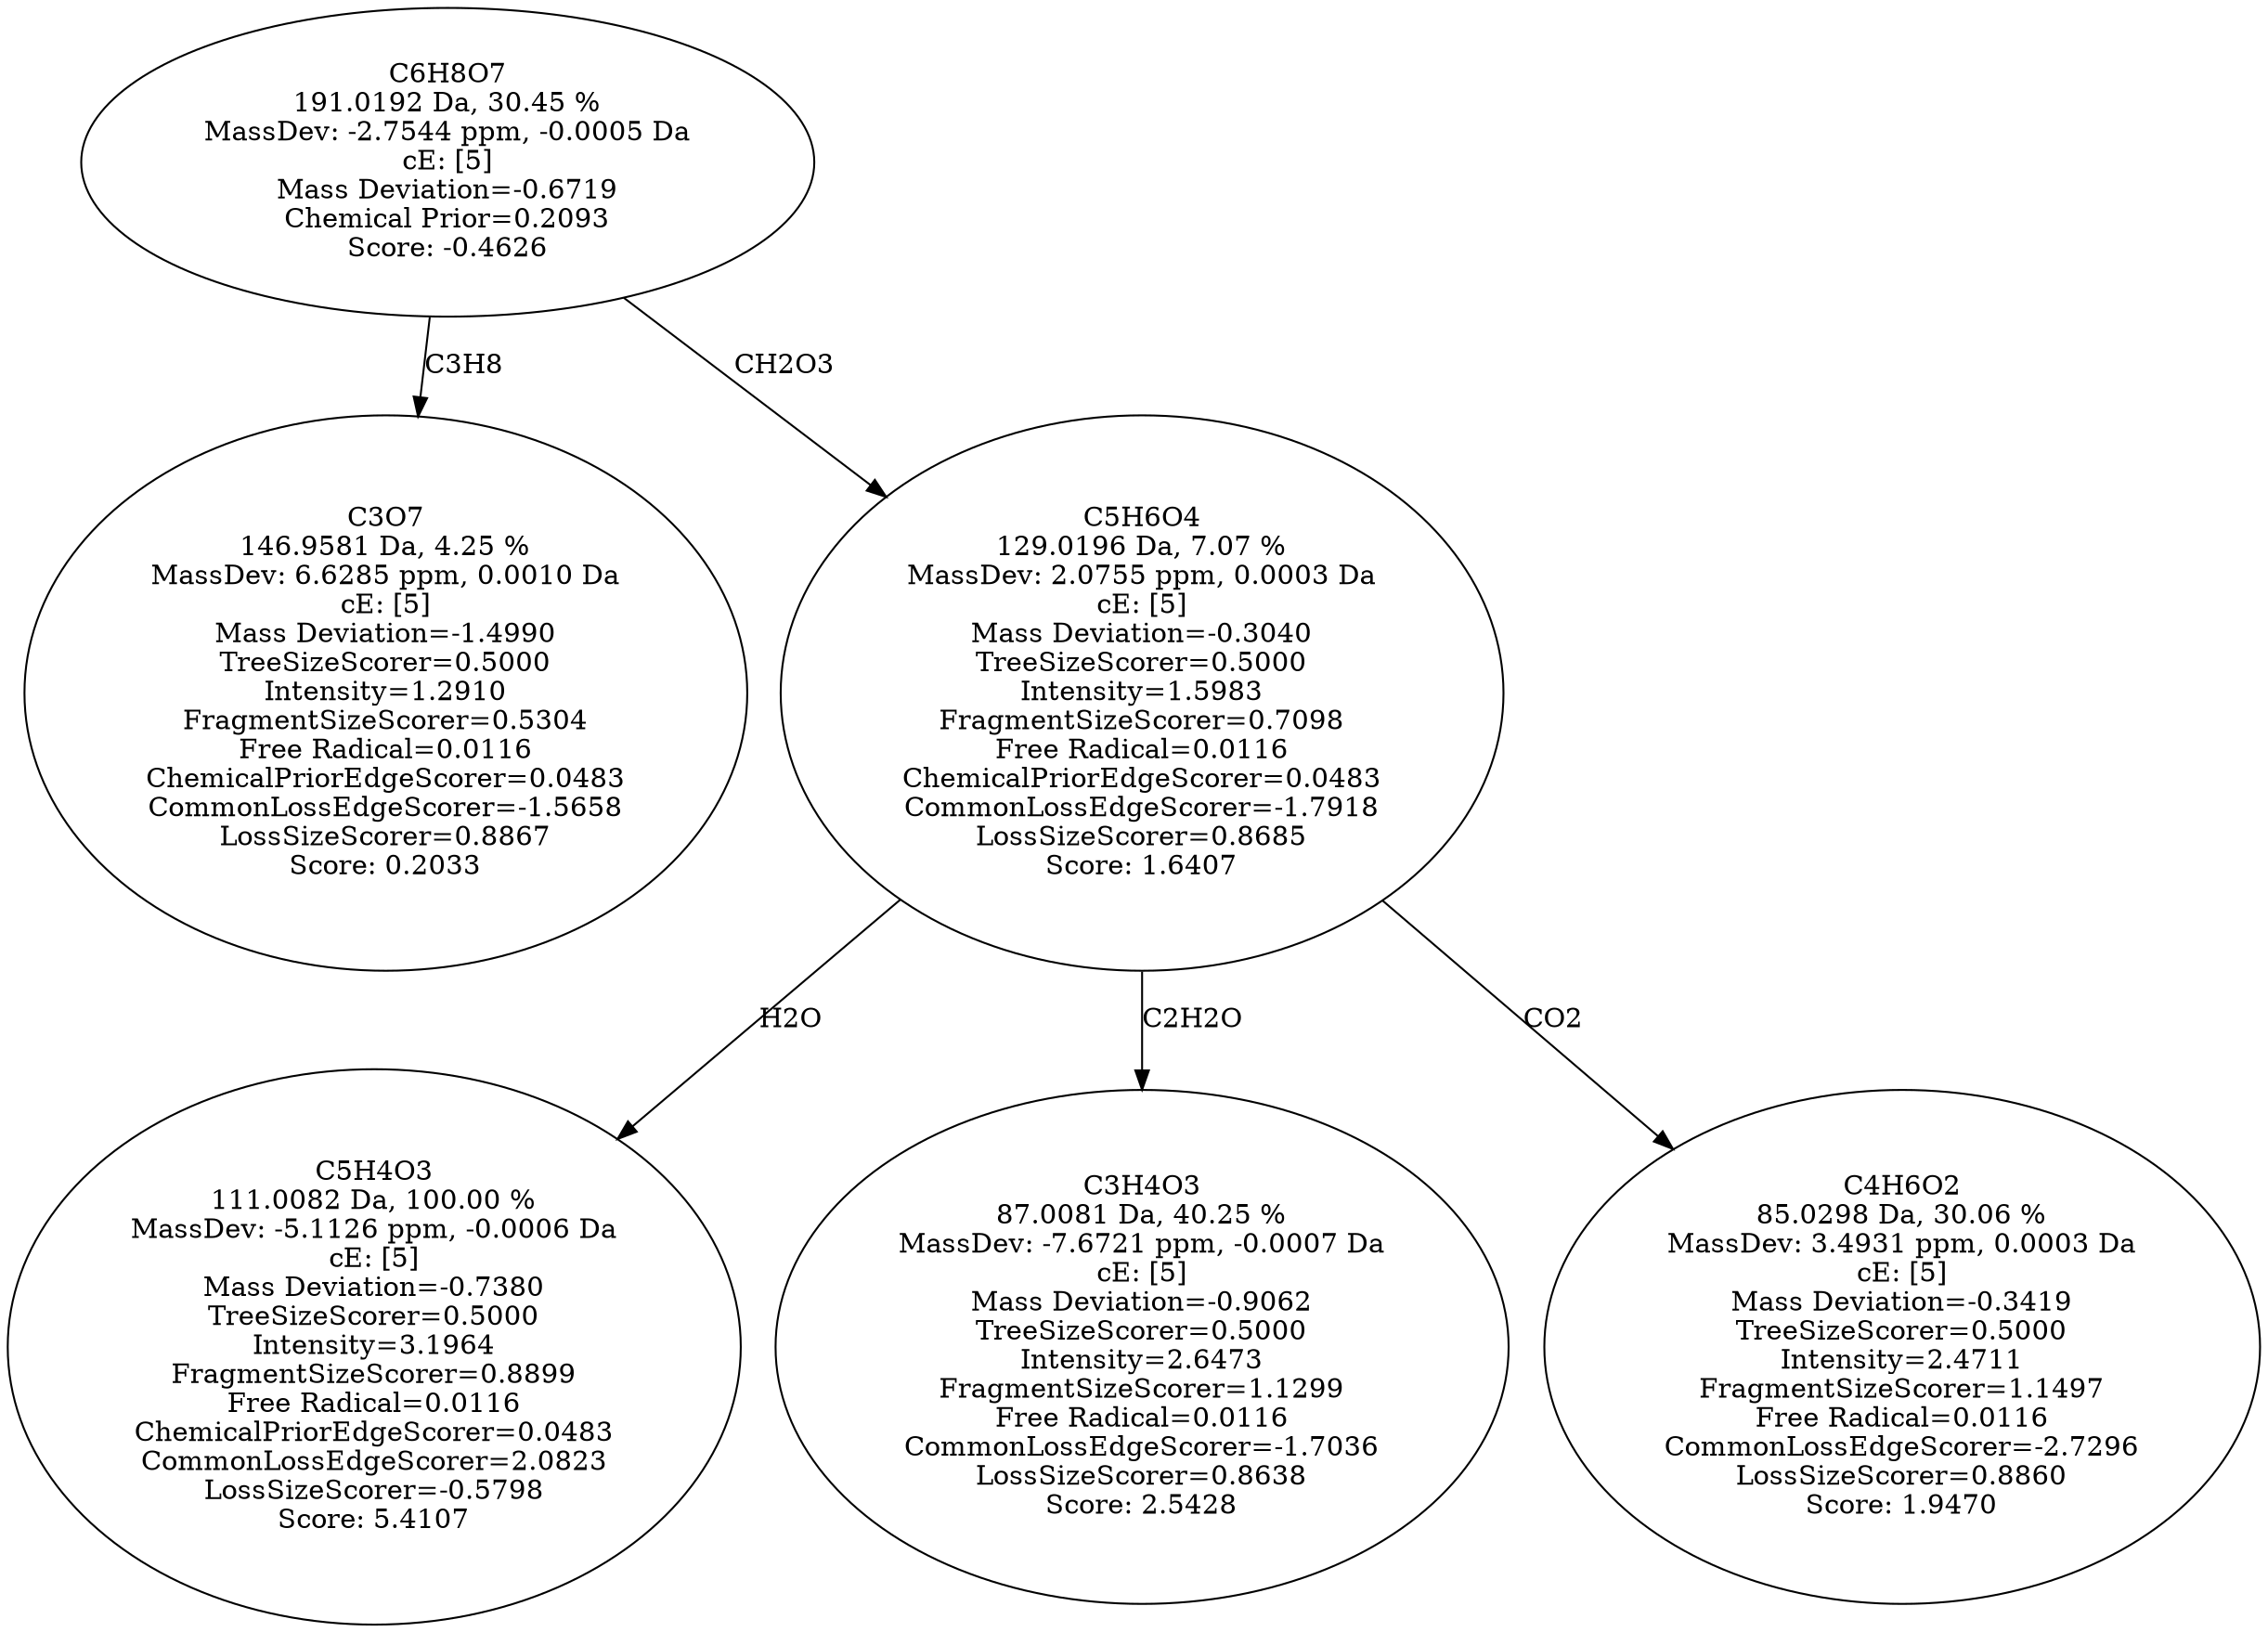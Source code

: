 strict digraph {
v1 [label="C3O7\n146.9581 Da, 4.25 %\nMassDev: 6.6285 ppm, 0.0010 Da\ncE: [5]\nMass Deviation=-1.4990\nTreeSizeScorer=0.5000\nIntensity=1.2910\nFragmentSizeScorer=0.5304\nFree Radical=0.0116\nChemicalPriorEdgeScorer=0.0483\nCommonLossEdgeScorer=-1.5658\nLossSizeScorer=0.8867\nScore: 0.2033"];
v2 [label="C5H4O3\n111.0082 Da, 100.00 %\nMassDev: -5.1126 ppm, -0.0006 Da\ncE: [5]\nMass Deviation=-0.7380\nTreeSizeScorer=0.5000\nIntensity=3.1964\nFragmentSizeScorer=0.8899\nFree Radical=0.0116\nChemicalPriorEdgeScorer=0.0483\nCommonLossEdgeScorer=2.0823\nLossSizeScorer=-0.5798\nScore: 5.4107"];
v3 [label="C3H4O3\n87.0081 Da, 40.25 %\nMassDev: -7.6721 ppm, -0.0007 Da\ncE: [5]\nMass Deviation=-0.9062\nTreeSizeScorer=0.5000\nIntensity=2.6473\nFragmentSizeScorer=1.1299\nFree Radical=0.0116\nCommonLossEdgeScorer=-1.7036\nLossSizeScorer=0.8638\nScore: 2.5428"];
v4 [label="C4H6O2\n85.0298 Da, 30.06 %\nMassDev: 3.4931 ppm, 0.0003 Da\ncE: [5]\nMass Deviation=-0.3419\nTreeSizeScorer=0.5000\nIntensity=2.4711\nFragmentSizeScorer=1.1497\nFree Radical=0.0116\nCommonLossEdgeScorer=-2.7296\nLossSizeScorer=0.8860\nScore: 1.9470"];
v5 [label="C5H6O4\n129.0196 Da, 7.07 %\nMassDev: 2.0755 ppm, 0.0003 Da\ncE: [5]\nMass Deviation=-0.3040\nTreeSizeScorer=0.5000\nIntensity=1.5983\nFragmentSizeScorer=0.7098\nFree Radical=0.0116\nChemicalPriorEdgeScorer=0.0483\nCommonLossEdgeScorer=-1.7918\nLossSizeScorer=0.8685\nScore: 1.6407"];
v6 [label="C6H8O7\n191.0192 Da, 30.45 %\nMassDev: -2.7544 ppm, -0.0005 Da\ncE: [5]\nMass Deviation=-0.6719\nChemical Prior=0.2093\nScore: -0.4626"];
v6 -> v1 [label="C3H8"];
v5 -> v2 [label="H2O"];
v5 -> v3 [label="C2H2O"];
v5 -> v4 [label="CO2"];
v6 -> v5 [label="CH2O3"];
}